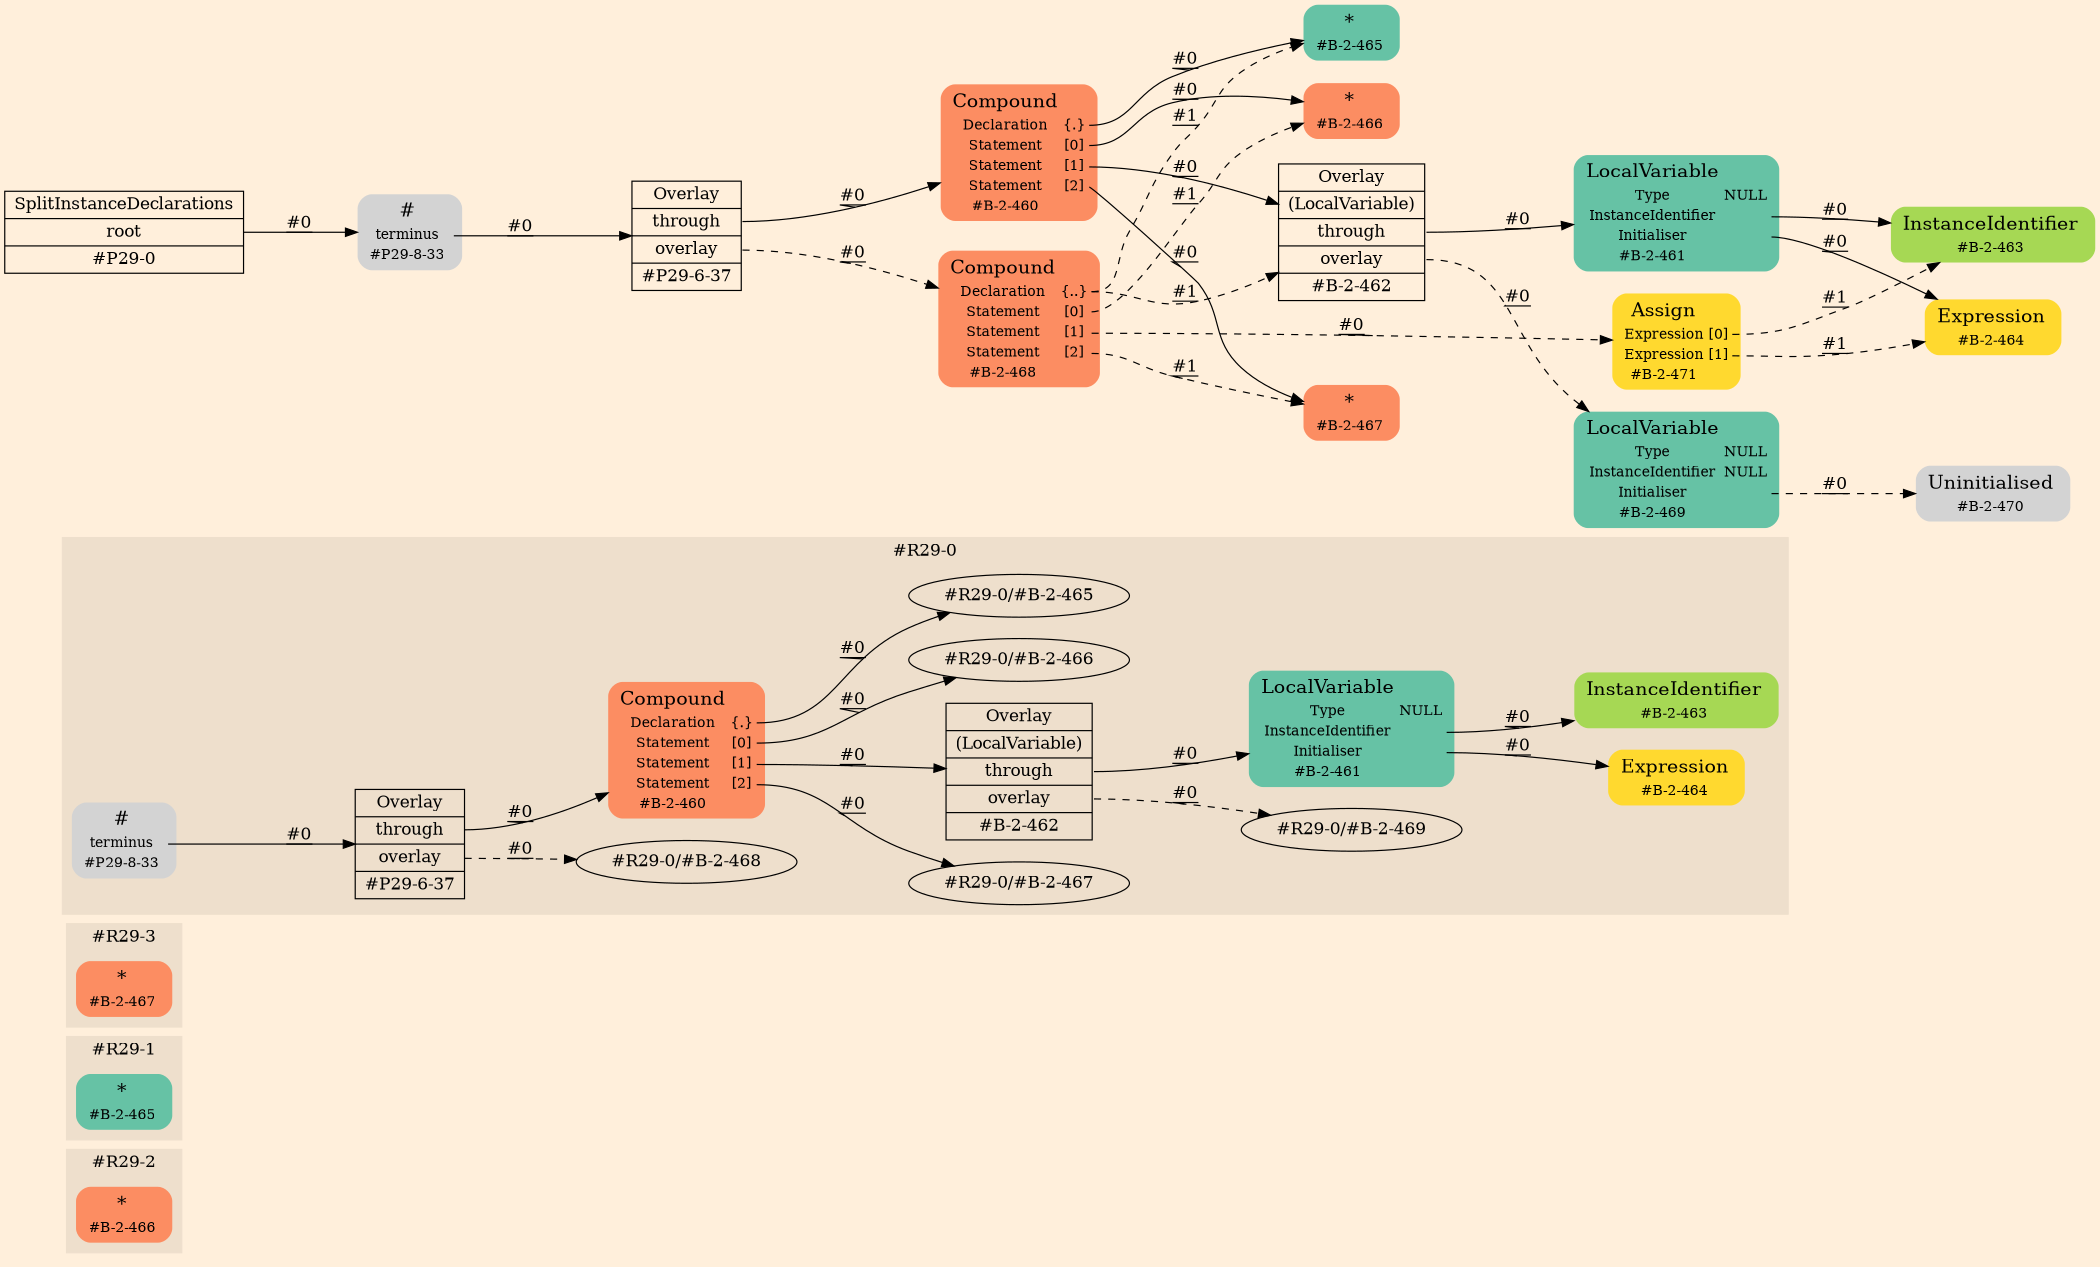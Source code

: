 digraph Inferno {
graph [
rankdir = "LR"
ranksep = 1.0
size = "14,20"
bgcolor = antiquewhite1
color = black
fontcolor = black
];
node [
];
subgraph "cluster#R29-2" {
label = "#R29-2"
style = "filled"
color = antiquewhite2
"#R29-2/#B-2-466" [
shape = "plaintext"
fillcolor = "/set28/2"
label = <<TABLE BORDER="0" CELLBORDER="0" CELLSPACING="0">
 <TR>
  <TD><FONT POINT-SIZE="16.0">*</FONT></TD>
  <TD></TD>
 </TR>
 <TR>
  <TD>#B-2-466</TD>
  <TD PORT="port0"></TD>
 </TR>
</TABLE>>
style = "rounded,filled"
fontsize = "12"
];
}
subgraph "cluster#R29-1" {
label = "#R29-1"
style = "filled"
color = antiquewhite2
"#R29-1/#B-2-465" [
shape = "plaintext"
fillcolor = "/set28/1"
label = <<TABLE BORDER="0" CELLBORDER="0" CELLSPACING="0">
 <TR>
  <TD><FONT POINT-SIZE="16.0">*</FONT></TD>
  <TD></TD>
 </TR>
 <TR>
  <TD>#B-2-465</TD>
  <TD PORT="port0"></TD>
 </TR>
</TABLE>>
style = "rounded,filled"
fontsize = "12"
];
}
subgraph "cluster#R29-3" {
label = "#R29-3"
style = "filled"
color = antiquewhite2
"#R29-3/#B-2-467" [
shape = "plaintext"
fillcolor = "/set28/2"
label = <<TABLE BORDER="0" CELLBORDER="0" CELLSPACING="0">
 <TR>
  <TD><FONT POINT-SIZE="16.0">*</FONT></TD>
  <TD></TD>
 </TR>
 <TR>
  <TD>#B-2-467</TD>
  <TD PORT="port0"></TD>
 </TR>
</TABLE>>
style = "rounded,filled"
fontsize = "12"
];
}
subgraph "cluster#R29-0" {
label = "#R29-0"
style = "filled"
color = antiquewhite2
"#R29-0/#B-2-464" [
shape = "plaintext"
fillcolor = "/set28/6"
label = <<TABLE BORDER="0" CELLBORDER="0" CELLSPACING="0">
 <TR>
  <TD><FONT POINT-SIZE="16.0">Expression</FONT></TD>
  <TD></TD>
 </TR>
 <TR>
  <TD>#B-2-464</TD>
  <TD PORT="port0"></TD>
 </TR>
</TABLE>>
style = "rounded,filled"
fontsize = "12"
];
"#R29-0/#P29-6-37" [
shape = "record"
fillcolor = antiquewhite2
label = "<fixed> Overlay | <port0> through | <port1> overlay | <port2> #P29-6-37"
style = "filled"
fontsize = "14"
color = black
fontcolor = black
];
"#R29-0/#B-2-460" [
shape = "plaintext"
fillcolor = "/set28/2"
label = <<TABLE BORDER="0" CELLBORDER="0" CELLSPACING="0">
 <TR>
  <TD><FONT POINT-SIZE="16.0">Compound</FONT></TD>
  <TD></TD>
 </TR>
 <TR>
  <TD>Declaration</TD>
  <TD PORT="port0">{.}</TD>
 </TR>
 <TR>
  <TD>Statement</TD>
  <TD PORT="port1">[0]</TD>
 </TR>
 <TR>
  <TD>Statement</TD>
  <TD PORT="port2">[1]</TD>
 </TR>
 <TR>
  <TD>Statement</TD>
  <TD PORT="port3">[2]</TD>
 </TR>
 <TR>
  <TD>#B-2-460</TD>
  <TD PORT="port4"></TD>
 </TR>
</TABLE>>
style = "rounded,filled"
fontsize = "12"
];
"#R29-0/#B-2-462" [
shape = "record"
fillcolor = antiquewhite2
label = "<fixed> Overlay | <port0> (LocalVariable) | <port1> through | <port2> overlay | <port3> #B-2-462"
style = "filled"
fontsize = "14"
color = black
fontcolor = black
];
"#R29-0/#P29-8-33" [
shape = "plaintext"
label = <<TABLE BORDER="0" CELLBORDER="0" CELLSPACING="0">
 <TR>
  <TD><FONT POINT-SIZE="16.0">#</FONT></TD>
  <TD></TD>
 </TR>
 <TR>
  <TD>terminus</TD>
  <TD PORT="port0"></TD>
 </TR>
 <TR>
  <TD>#P29-8-33</TD>
  <TD PORT="port1"></TD>
 </TR>
</TABLE>>
style = "rounded,filled"
fontsize = "12"
];
"#R29-0/#B-2-461" [
shape = "plaintext"
fillcolor = "/set28/1"
label = <<TABLE BORDER="0" CELLBORDER="0" CELLSPACING="0">
 <TR>
  <TD><FONT POINT-SIZE="16.0">LocalVariable</FONT></TD>
  <TD></TD>
 </TR>
 <TR>
  <TD>Type</TD>
  <TD PORT="port0">NULL</TD>
 </TR>
 <TR>
  <TD>InstanceIdentifier</TD>
  <TD PORT="port1"></TD>
 </TR>
 <TR>
  <TD>Initialiser</TD>
  <TD PORT="port2"></TD>
 </TR>
 <TR>
  <TD>#B-2-461</TD>
  <TD PORT="port3"></TD>
 </TR>
</TABLE>>
style = "rounded,filled"
fontsize = "12"
];
"#R29-0/#B-2-463" [
shape = "plaintext"
fillcolor = "/set28/5"
label = <<TABLE BORDER="0" CELLBORDER="0" CELLSPACING="0">
 <TR>
  <TD><FONT POINT-SIZE="16.0">InstanceIdentifier</FONT></TD>
  <TD></TD>
 </TR>
 <TR>
  <TD>#B-2-463</TD>
  <TD PORT="port0"></TD>
 </TR>
</TABLE>>
style = "rounded,filled"
fontsize = "12"
];
"#R29-0/#P29-6-37":port0 -> "#R29-0/#B-2-460" [style="solid"
label = "#0"
decorate = true
color = black
fontcolor = black
];
"#R29-0/#P29-6-37":port1 -> "#R29-0/#B-2-468" [style="dashed"
label = "#0"
decorate = true
color = black
fontcolor = black
];
"#R29-0/#B-2-460":port0 -> "#R29-0/#B-2-465" [style="solid"
label = "#0"
decorate = true
color = black
fontcolor = black
];
"#R29-0/#B-2-460":port1 -> "#R29-0/#B-2-466" [style="solid"
label = "#0"
decorate = true
color = black
fontcolor = black
];
"#R29-0/#B-2-460":port2 -> "#R29-0/#B-2-462" [style="solid"
label = "#0"
decorate = true
color = black
fontcolor = black
];
"#R29-0/#B-2-460":port3 -> "#R29-0/#B-2-467" [style="solid"
label = "#0"
decorate = true
color = black
fontcolor = black
];
"#R29-0/#B-2-462":port1 -> "#R29-0/#B-2-461" [style="solid"
label = "#0"
decorate = true
color = black
fontcolor = black
];
"#R29-0/#B-2-462":port2 -> "#R29-0/#B-2-469" [style="dashed"
label = "#0"
decorate = true
color = black
fontcolor = black
];
"#R29-0/#P29-8-33":port0 -> "#R29-0/#P29-6-37" [style="solid"
label = "#0"
decorate = true
color = black
fontcolor = black
];
"#R29-0/#B-2-461":port1 -> "#R29-0/#B-2-463" [style="solid"
label = "#0"
decorate = true
color = black
fontcolor = black
];
"#R29-0/#B-2-461":port2 -> "#R29-0/#B-2-464" [style="solid"
label = "#0"
decorate = true
color = black
fontcolor = black
];
}
"CR#P29-0" [
shape = "record"
fillcolor = antiquewhite1
label = "<fixed> SplitInstanceDeclarations | <port0> root | <port1> #P29-0"
style = "filled"
fontsize = "14"
color = black
fontcolor = black
];
"#P29-8-33" [
shape = "plaintext"
label = <<TABLE BORDER="0" CELLBORDER="0" CELLSPACING="0">
 <TR>
  <TD><FONT POINT-SIZE="16.0">#</FONT></TD>
  <TD></TD>
 </TR>
 <TR>
  <TD>terminus</TD>
  <TD PORT="port0"></TD>
 </TR>
 <TR>
  <TD>#P29-8-33</TD>
  <TD PORT="port1"></TD>
 </TR>
</TABLE>>
style = "rounded,filled"
fontsize = "12"
];
"#P29-6-37" [
shape = "record"
fillcolor = antiquewhite1
label = "<fixed> Overlay | <port0> through | <port1> overlay | <port2> #P29-6-37"
style = "filled"
fontsize = "14"
color = black
fontcolor = black
];
"#B-2-460" [
shape = "plaintext"
fillcolor = "/set28/2"
label = <<TABLE BORDER="0" CELLBORDER="0" CELLSPACING="0">
 <TR>
  <TD><FONT POINT-SIZE="16.0">Compound</FONT></TD>
  <TD></TD>
 </TR>
 <TR>
  <TD>Declaration</TD>
  <TD PORT="port0">{.}</TD>
 </TR>
 <TR>
  <TD>Statement</TD>
  <TD PORT="port1">[0]</TD>
 </TR>
 <TR>
  <TD>Statement</TD>
  <TD PORT="port2">[1]</TD>
 </TR>
 <TR>
  <TD>Statement</TD>
  <TD PORT="port3">[2]</TD>
 </TR>
 <TR>
  <TD>#B-2-460</TD>
  <TD PORT="port4"></TD>
 </TR>
</TABLE>>
style = "rounded,filled"
fontsize = "12"
];
"#B-2-465" [
shape = "plaintext"
fillcolor = "/set28/1"
label = <<TABLE BORDER="0" CELLBORDER="0" CELLSPACING="0">
 <TR>
  <TD><FONT POINT-SIZE="16.0">*</FONT></TD>
  <TD></TD>
 </TR>
 <TR>
  <TD>#B-2-465</TD>
  <TD PORT="port0"></TD>
 </TR>
</TABLE>>
style = "rounded,filled"
fontsize = "12"
];
"#B-2-466" [
shape = "plaintext"
fillcolor = "/set28/2"
label = <<TABLE BORDER="0" CELLBORDER="0" CELLSPACING="0">
 <TR>
  <TD><FONT POINT-SIZE="16.0">*</FONT></TD>
  <TD></TD>
 </TR>
 <TR>
  <TD>#B-2-466</TD>
  <TD PORT="port0"></TD>
 </TR>
</TABLE>>
style = "rounded,filled"
fontsize = "12"
];
"#B-2-462" [
shape = "record"
fillcolor = antiquewhite1
label = "<fixed> Overlay | <port0> (LocalVariable) | <port1> through | <port2> overlay | <port3> #B-2-462"
style = "filled"
fontsize = "14"
color = black
fontcolor = black
];
"#B-2-461" [
shape = "plaintext"
fillcolor = "/set28/1"
label = <<TABLE BORDER="0" CELLBORDER="0" CELLSPACING="0">
 <TR>
  <TD><FONT POINT-SIZE="16.0">LocalVariable</FONT></TD>
  <TD></TD>
 </TR>
 <TR>
  <TD>Type</TD>
  <TD PORT="port0">NULL</TD>
 </TR>
 <TR>
  <TD>InstanceIdentifier</TD>
  <TD PORT="port1"></TD>
 </TR>
 <TR>
  <TD>Initialiser</TD>
  <TD PORT="port2"></TD>
 </TR>
 <TR>
  <TD>#B-2-461</TD>
  <TD PORT="port3"></TD>
 </TR>
</TABLE>>
style = "rounded,filled"
fontsize = "12"
];
"#B-2-463" [
shape = "plaintext"
fillcolor = "/set28/5"
label = <<TABLE BORDER="0" CELLBORDER="0" CELLSPACING="0">
 <TR>
  <TD><FONT POINT-SIZE="16.0">InstanceIdentifier</FONT></TD>
  <TD></TD>
 </TR>
 <TR>
  <TD>#B-2-463</TD>
  <TD PORT="port0"></TD>
 </TR>
</TABLE>>
style = "rounded,filled"
fontsize = "12"
];
"#B-2-464" [
shape = "plaintext"
fillcolor = "/set28/6"
label = <<TABLE BORDER="0" CELLBORDER="0" CELLSPACING="0">
 <TR>
  <TD><FONT POINT-SIZE="16.0">Expression</FONT></TD>
  <TD></TD>
 </TR>
 <TR>
  <TD>#B-2-464</TD>
  <TD PORT="port0"></TD>
 </TR>
</TABLE>>
style = "rounded,filled"
fontsize = "12"
];
"#B-2-469" [
shape = "plaintext"
fillcolor = "/set28/1"
label = <<TABLE BORDER="0" CELLBORDER="0" CELLSPACING="0">
 <TR>
  <TD><FONT POINT-SIZE="16.0">LocalVariable</FONT></TD>
  <TD></TD>
 </TR>
 <TR>
  <TD>Type</TD>
  <TD PORT="port0">NULL</TD>
 </TR>
 <TR>
  <TD>InstanceIdentifier</TD>
  <TD PORT="port1">NULL</TD>
 </TR>
 <TR>
  <TD>Initialiser</TD>
  <TD PORT="port2"></TD>
 </TR>
 <TR>
  <TD>#B-2-469</TD>
  <TD PORT="port3"></TD>
 </TR>
</TABLE>>
style = "rounded,filled"
fontsize = "12"
];
"#B-2-470" [
shape = "plaintext"
label = <<TABLE BORDER="0" CELLBORDER="0" CELLSPACING="0">
 <TR>
  <TD><FONT POINT-SIZE="16.0">Uninitialised</FONT></TD>
  <TD></TD>
 </TR>
 <TR>
  <TD>#B-2-470</TD>
  <TD PORT="port0"></TD>
 </TR>
</TABLE>>
style = "rounded,filled"
fontsize = "12"
];
"#B-2-467" [
shape = "plaintext"
fillcolor = "/set28/2"
label = <<TABLE BORDER="0" CELLBORDER="0" CELLSPACING="0">
 <TR>
  <TD><FONT POINT-SIZE="16.0">*</FONT></TD>
  <TD></TD>
 </TR>
 <TR>
  <TD>#B-2-467</TD>
  <TD PORT="port0"></TD>
 </TR>
</TABLE>>
style = "rounded,filled"
fontsize = "12"
];
"#B-2-468" [
shape = "plaintext"
fillcolor = "/set28/2"
label = <<TABLE BORDER="0" CELLBORDER="0" CELLSPACING="0">
 <TR>
  <TD><FONT POINT-SIZE="16.0">Compound</FONT></TD>
  <TD></TD>
 </TR>
 <TR>
  <TD>Declaration</TD>
  <TD PORT="port0">{..}</TD>
 </TR>
 <TR>
  <TD>Statement</TD>
  <TD PORT="port1">[0]</TD>
 </TR>
 <TR>
  <TD>Statement</TD>
  <TD PORT="port2">[1]</TD>
 </TR>
 <TR>
  <TD>Statement</TD>
  <TD PORT="port3">[2]</TD>
 </TR>
 <TR>
  <TD>#B-2-468</TD>
  <TD PORT="port4"></TD>
 </TR>
</TABLE>>
style = "rounded,filled"
fontsize = "12"
];
"#B-2-471" [
shape = "plaintext"
fillcolor = "/set28/6"
label = <<TABLE BORDER="0" CELLBORDER="0" CELLSPACING="0">
 <TR>
  <TD><FONT POINT-SIZE="16.0">Assign</FONT></TD>
  <TD></TD>
 </TR>
 <TR>
  <TD>Expression</TD>
  <TD PORT="port0">[0]</TD>
 </TR>
 <TR>
  <TD>Expression</TD>
  <TD PORT="port1">[1]</TD>
 </TR>
 <TR>
  <TD>#B-2-471</TD>
  <TD PORT="port2"></TD>
 </TR>
</TABLE>>
style = "rounded,filled"
fontsize = "12"
];
"CR#P29-0":port0 -> "#P29-8-33" [style="solid"
label = "#0"
decorate = true
color = black
fontcolor = black
];
"#P29-8-33":port0 -> "#P29-6-37" [style="solid"
label = "#0"
decorate = true
color = black
fontcolor = black
];
"#P29-6-37":port0 -> "#B-2-460" [style="solid"
label = "#0"
decorate = true
color = black
fontcolor = black
];
"#P29-6-37":port1 -> "#B-2-468" [style="dashed"
label = "#0"
decorate = true
color = black
fontcolor = black
];
"#B-2-460":port0 -> "#B-2-465" [style="solid"
label = "#0"
decorate = true
color = black
fontcolor = black
];
"#B-2-460":port1 -> "#B-2-466" [style="solid"
label = "#0"
decorate = true
color = black
fontcolor = black
];
"#B-2-460":port2 -> "#B-2-462" [style="solid"
label = "#0"
decorate = true
color = black
fontcolor = black
];
"#B-2-460":port3 -> "#B-2-467" [style="solid"
label = "#0"
decorate = true
color = black
fontcolor = black
];
"#B-2-462":port1 -> "#B-2-461" [style="solid"
label = "#0"
decorate = true
color = black
fontcolor = black
];
"#B-2-462":port2 -> "#B-2-469" [style="dashed"
label = "#0"
decorate = true
color = black
fontcolor = black
];
"#B-2-461":port1 -> "#B-2-463" [style="solid"
label = "#0"
decorate = true
color = black
fontcolor = black
];
"#B-2-461":port2 -> "#B-2-464" [style="solid"
label = "#0"
decorate = true
color = black
fontcolor = black
];
"#B-2-469":port2 -> "#B-2-470" [style="dashed"
label = "#0"
decorate = true
color = black
fontcolor = black
];
"#B-2-468":port0 -> "#B-2-462" [style="dashed"
label = "#1"
decorate = true
color = black
fontcolor = black
];
"#B-2-468":port0 -> "#B-2-465" [style="dashed"
label = "#1"
decorate = true
color = black
fontcolor = black
];
"#B-2-468":port1 -> "#B-2-466" [style="dashed"
label = "#1"
decorate = true
color = black
fontcolor = black
];
"#B-2-468":port2 -> "#B-2-471" [style="dashed"
label = "#0"
decorate = true
color = black
fontcolor = black
];
"#B-2-468":port3 -> "#B-2-467" [style="dashed"
label = "#1"
decorate = true
color = black
fontcolor = black
];
"#B-2-471":port0 -> "#B-2-463" [style="dashed"
label = "#1"
decorate = true
color = black
fontcolor = black
];
"#B-2-471":port1 -> "#B-2-464" [style="dashed"
label = "#1"
decorate = true
color = black
fontcolor = black
];
}
